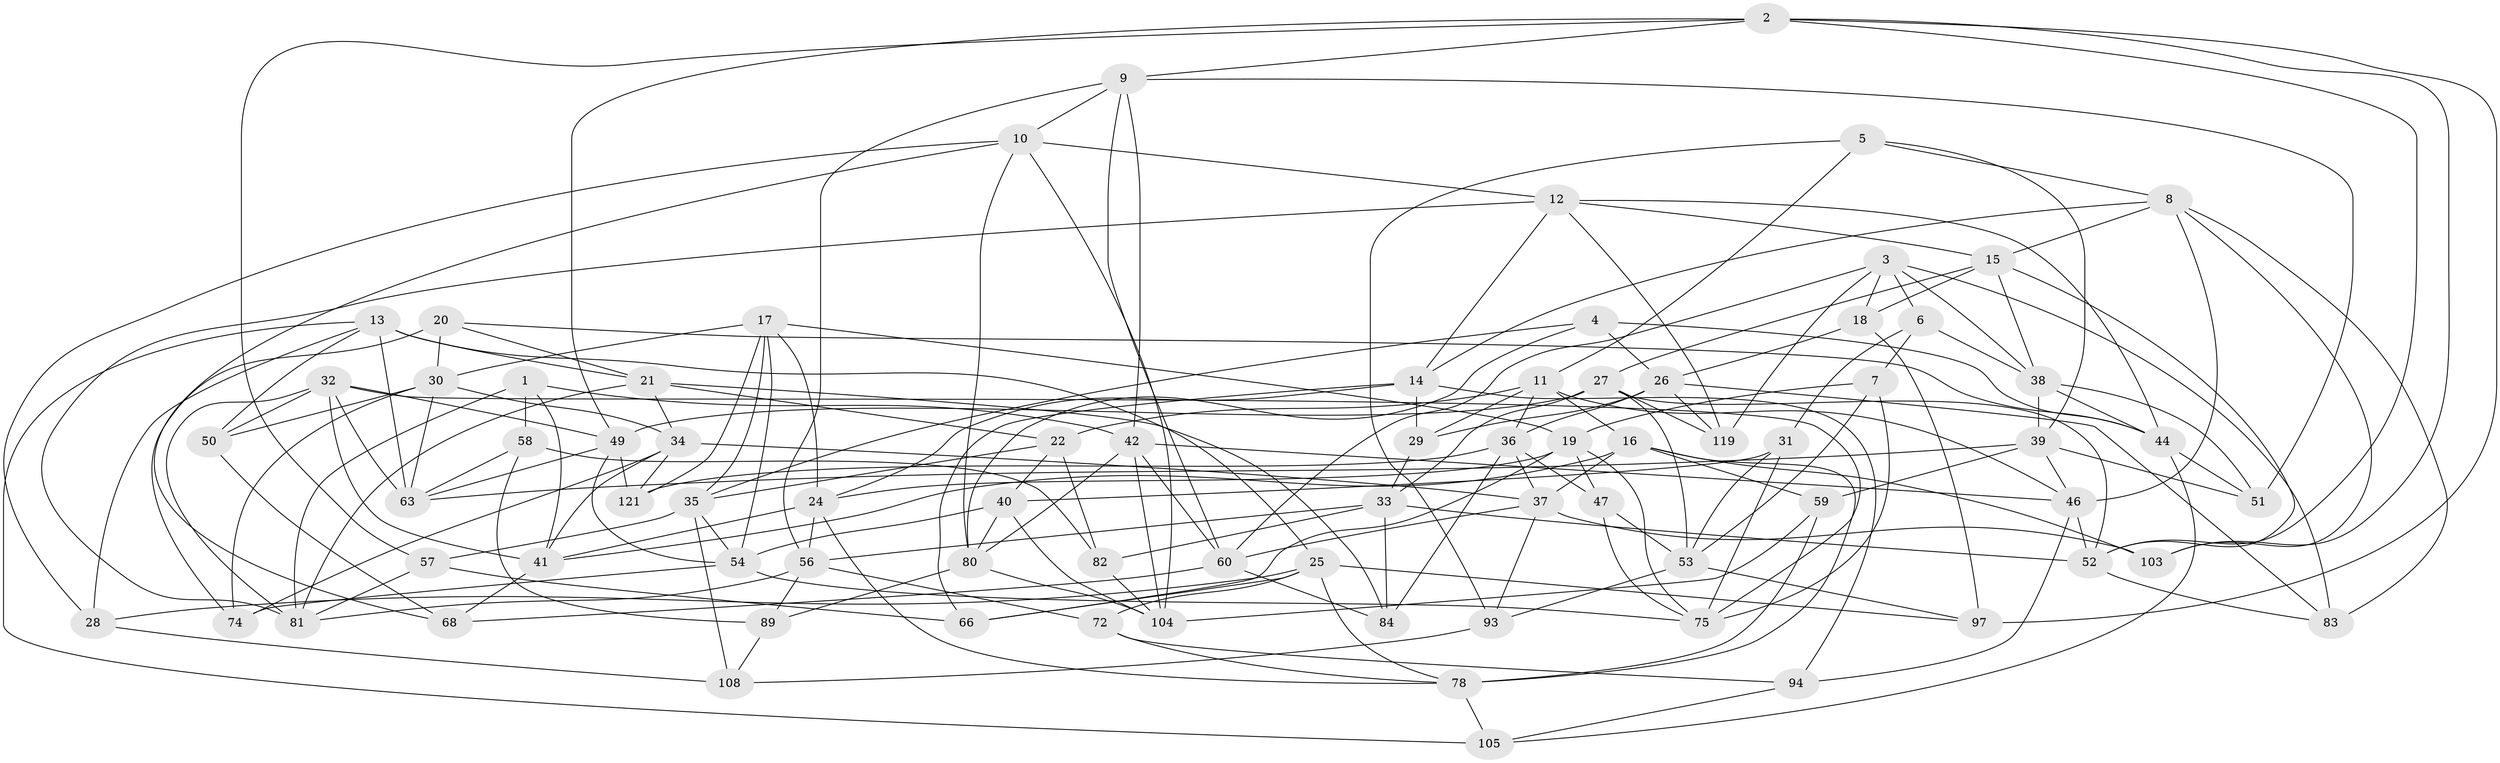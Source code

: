 // Generated by graph-tools (version 1.1) at 2025/52/02/27/25 19:52:29]
// undirected, 77 vertices, 198 edges
graph export_dot {
graph [start="1"]
  node [color=gray90,style=filled];
  1;
  2 [super="+92"];
  3 [super="+109"];
  4;
  5;
  6;
  7;
  8 [super="+98"];
  9 [super="+45"];
  10 [super="+71"];
  11 [super="+118"];
  12 [super="+122"];
  13 [super="+95"];
  14 [super="+70"];
  15 [super="+114"];
  16 [super="+23"];
  17 [super="+67"];
  18;
  19 [super="+64"];
  20;
  21 [super="+99"];
  22 [super="+91"];
  24 [super="+48"];
  25 [super="+113"];
  26 [super="+79"];
  27 [super="+55"];
  28;
  29;
  30 [super="+117"];
  31;
  32 [super="+90"];
  33 [super="+62"];
  34 [super="+87"];
  35 [super="+112"];
  36 [super="+43"];
  37 [super="+61"];
  38 [super="+111"];
  39 [super="+86"];
  40 [super="+106"];
  41 [super="+120"];
  42 [super="+85"];
  44 [super="+76"];
  46 [super="+107"];
  47;
  49 [super="+102"];
  50;
  51;
  52 [super="+101"];
  53 [super="+110"];
  54 [super="+73"];
  56 [super="+69"];
  57;
  58;
  59;
  60 [super="+65"];
  63 [super="+116"];
  66;
  68;
  72;
  74;
  75 [super="+77"];
  78 [super="+96"];
  80 [super="+100"];
  81 [super="+88"];
  82;
  83;
  84;
  89;
  93;
  94;
  97;
  103;
  104 [super="+115"];
  105;
  108;
  119;
  121;
  1 -- 42;
  1 -- 41;
  1 -- 58;
  1 -- 81;
  2 -- 103;
  2 -- 9;
  2 -- 57;
  2 -- 97;
  2 -- 49;
  2 -- 52;
  3 -- 6;
  3 -- 83;
  3 -- 60;
  3 -- 18;
  3 -- 119;
  3 -- 38;
  4 -- 44;
  4 -- 26;
  4 -- 35;
  4 -- 80;
  5 -- 93;
  5 -- 8;
  5 -- 39;
  5 -- 11;
  6 -- 38;
  6 -- 31;
  6 -- 7;
  7 -- 19;
  7 -- 75;
  7 -- 53;
  8 -- 15;
  8 -- 46;
  8 -- 83;
  8 -- 14;
  8 -- 103;
  9 -- 60;
  9 -- 10;
  9 -- 51;
  9 -- 42;
  9 -- 56;
  10 -- 104;
  10 -- 12;
  10 -- 80;
  10 -- 28;
  10 -- 68;
  11 -- 29;
  11 -- 36;
  11 -- 16;
  11 -- 46;
  11 -- 22;
  12 -- 14;
  12 -- 119;
  12 -- 81;
  12 -- 44;
  12 -- 15;
  13 -- 50;
  13 -- 28;
  13 -- 25;
  13 -- 21;
  13 -- 105;
  13 -- 63;
  14 -- 66;
  14 -- 24;
  14 -- 94;
  14 -- 29;
  15 -- 38;
  15 -- 18;
  15 -- 27;
  15 -- 52;
  16 -- 103;
  16 -- 78;
  16 -- 37;
  16 -- 41;
  16 -- 59;
  17 -- 121;
  17 -- 35;
  17 -- 19;
  17 -- 24;
  17 -- 54;
  17 -- 30;
  18 -- 97;
  18 -- 26;
  19 -- 24;
  19 -- 75;
  19 -- 66;
  19 -- 47;
  20 -- 74;
  20 -- 21;
  20 -- 30;
  20 -- 44;
  21 -- 81;
  21 -- 34;
  21 -- 84;
  21 -- 22;
  22 -- 40 [weight=2];
  22 -- 35;
  22 -- 82;
  24 -- 41;
  24 -- 78;
  24 -- 56;
  25 -- 66;
  25 -- 97;
  25 -- 72;
  25 -- 28;
  25 -- 78;
  26 -- 119;
  26 -- 83;
  26 -- 29;
  26 -- 36;
  27 -- 52;
  27 -- 49;
  27 -- 119;
  27 -- 33;
  27 -- 53;
  28 -- 108;
  29 -- 33;
  30 -- 74;
  30 -- 34;
  30 -- 50;
  30 -- 63;
  31 -- 53;
  31 -- 75;
  31 -- 40;
  32 -- 63;
  32 -- 75;
  32 -- 41;
  32 -- 81;
  32 -- 50;
  32 -- 49;
  33 -- 56;
  33 -- 52;
  33 -- 82;
  33 -- 84;
  34 -- 121;
  34 -- 74;
  34 -- 37;
  34 -- 41;
  35 -- 108;
  35 -- 57;
  35 -- 54;
  36 -- 121;
  36 -- 47;
  36 -- 37;
  36 -- 84;
  37 -- 103;
  37 -- 93;
  37 -- 60;
  38 -- 44;
  38 -- 51;
  38 -- 39;
  39 -- 63;
  39 -- 51;
  39 -- 59;
  39 -- 46;
  40 -- 104;
  40 -- 80;
  40 -- 54;
  41 -- 68;
  42 -- 104;
  42 -- 60;
  42 -- 80;
  42 -- 46;
  44 -- 105;
  44 -- 51;
  46 -- 94;
  46 -- 52;
  47 -- 53;
  47 -- 75;
  49 -- 121;
  49 -- 54;
  49 -- 63;
  50 -- 68;
  52 -- 83;
  53 -- 97;
  53 -- 93;
  54 -- 75;
  54 -- 74;
  56 -- 81;
  56 -- 72;
  56 -- 89;
  57 -- 81;
  57 -- 66;
  58 -- 89;
  58 -- 82;
  58 -- 63;
  59 -- 78;
  59 -- 104;
  60 -- 84;
  60 -- 68;
  72 -- 78;
  72 -- 94;
  78 -- 105;
  80 -- 89;
  80 -- 104;
  82 -- 104;
  89 -- 108;
  93 -- 108;
  94 -- 105;
}
